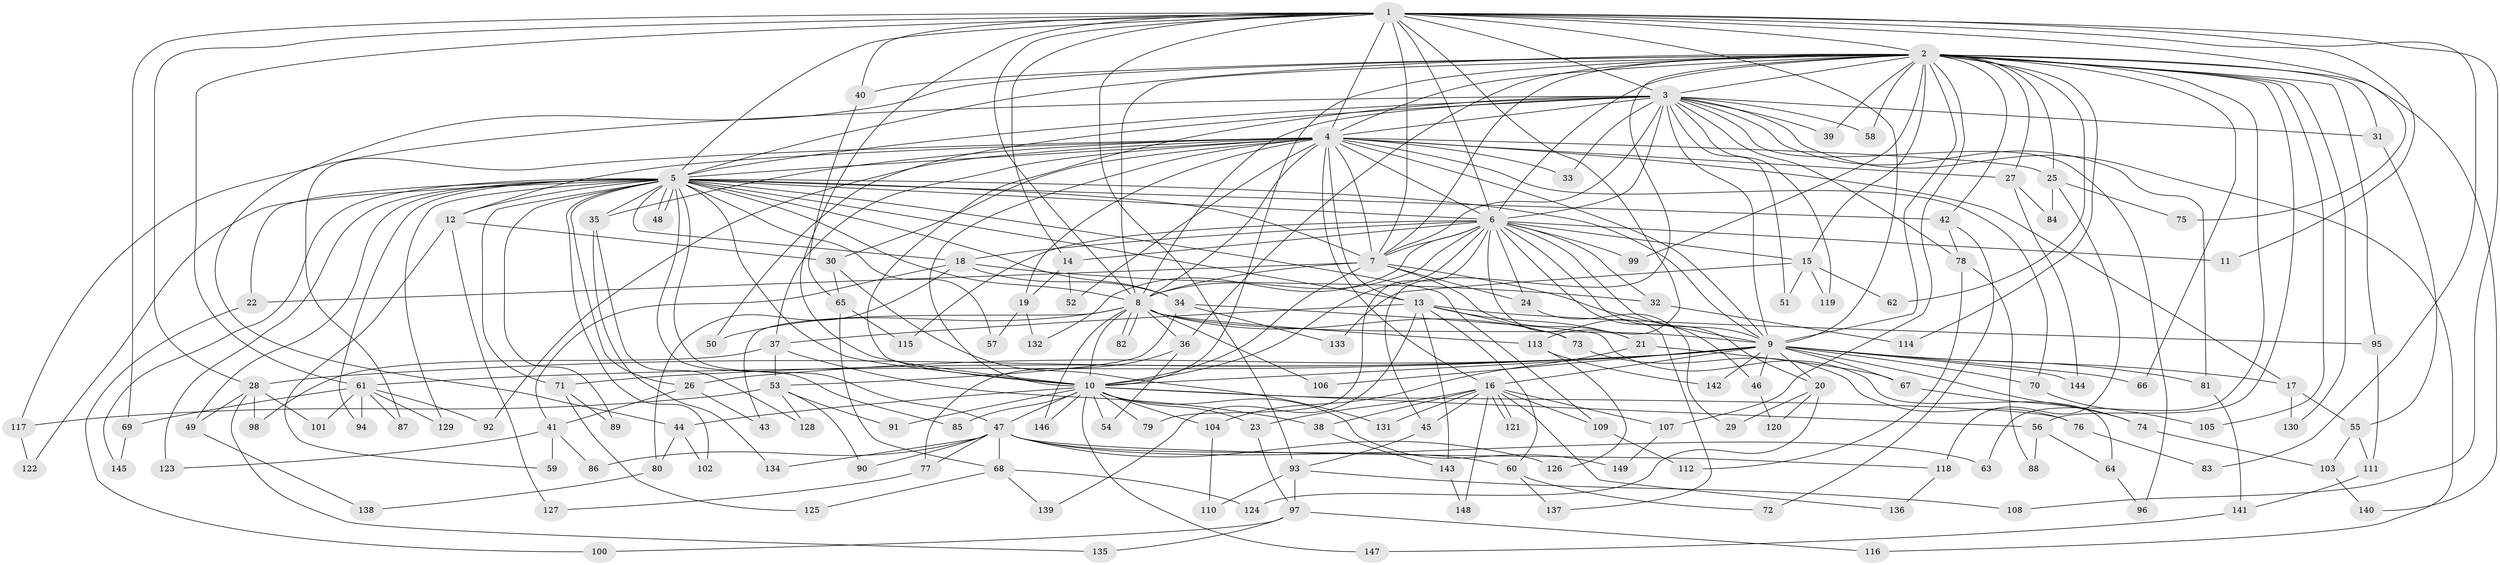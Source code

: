 // Generated by graph-tools (version 1.1) at 2025/49/03/09/25 03:49:40]
// undirected, 149 vertices, 323 edges
graph export_dot {
graph [start="1"]
  node [color=gray90,style=filled];
  1;
  2;
  3;
  4;
  5;
  6;
  7;
  8;
  9;
  10;
  11;
  12;
  13;
  14;
  15;
  16;
  17;
  18;
  19;
  20;
  21;
  22;
  23;
  24;
  25;
  26;
  27;
  28;
  29;
  30;
  31;
  32;
  33;
  34;
  35;
  36;
  37;
  38;
  39;
  40;
  41;
  42;
  43;
  44;
  45;
  46;
  47;
  48;
  49;
  50;
  51;
  52;
  53;
  54;
  55;
  56;
  57;
  58;
  59;
  60;
  61;
  62;
  63;
  64;
  65;
  66;
  67;
  68;
  69;
  70;
  71;
  72;
  73;
  74;
  75;
  76;
  77;
  78;
  79;
  80;
  81;
  82;
  83;
  84;
  85;
  86;
  87;
  88;
  89;
  90;
  91;
  92;
  93;
  94;
  95;
  96;
  97;
  98;
  99;
  100;
  101;
  102;
  103;
  104;
  105;
  106;
  107;
  108;
  109;
  110;
  111;
  112;
  113;
  114;
  115;
  116;
  117;
  118;
  119;
  120;
  121;
  122;
  123;
  124;
  125;
  126;
  127;
  128;
  129;
  130;
  131;
  132;
  133;
  134;
  135;
  136;
  137;
  138;
  139;
  140;
  141;
  142;
  143;
  144;
  145;
  146;
  147;
  148;
  149;
  1 -- 2;
  1 -- 3;
  1 -- 4;
  1 -- 5;
  1 -- 6;
  1 -- 7;
  1 -- 8;
  1 -- 9;
  1 -- 10;
  1 -- 11;
  1 -- 14;
  1 -- 28;
  1 -- 40;
  1 -- 61;
  1 -- 69;
  1 -- 75;
  1 -- 83;
  1 -- 93;
  1 -- 108;
  1 -- 113;
  2 -- 3;
  2 -- 4;
  2 -- 5;
  2 -- 6;
  2 -- 7;
  2 -- 8;
  2 -- 9;
  2 -- 10;
  2 -- 15;
  2 -- 25;
  2 -- 27;
  2 -- 31;
  2 -- 36;
  2 -- 39;
  2 -- 40;
  2 -- 42;
  2 -- 44;
  2 -- 45;
  2 -- 56;
  2 -- 58;
  2 -- 62;
  2 -- 63;
  2 -- 66;
  2 -- 95;
  2 -- 99;
  2 -- 105;
  2 -- 107;
  2 -- 114;
  2 -- 130;
  2 -- 140;
  3 -- 4;
  3 -- 5;
  3 -- 6;
  3 -- 7;
  3 -- 8;
  3 -- 9;
  3 -- 10;
  3 -- 31;
  3 -- 33;
  3 -- 39;
  3 -- 50;
  3 -- 51;
  3 -- 58;
  3 -- 78;
  3 -- 81;
  3 -- 96;
  3 -- 116;
  3 -- 117;
  3 -- 119;
  4 -- 5;
  4 -- 6;
  4 -- 7;
  4 -- 8;
  4 -- 9;
  4 -- 10;
  4 -- 12;
  4 -- 13;
  4 -- 16;
  4 -- 17;
  4 -- 19;
  4 -- 25;
  4 -- 27;
  4 -- 30;
  4 -- 33;
  4 -- 35;
  4 -- 37;
  4 -- 52;
  4 -- 70;
  4 -- 87;
  4 -- 92;
  5 -- 6;
  5 -- 7;
  5 -- 8;
  5 -- 9;
  5 -- 10;
  5 -- 12;
  5 -- 13;
  5 -- 18;
  5 -- 22;
  5 -- 26;
  5 -- 34;
  5 -- 35;
  5 -- 42;
  5 -- 47;
  5 -- 48;
  5 -- 48;
  5 -- 49;
  5 -- 57;
  5 -- 71;
  5 -- 85;
  5 -- 89;
  5 -- 94;
  5 -- 102;
  5 -- 109;
  5 -- 122;
  5 -- 123;
  5 -- 129;
  5 -- 145;
  6 -- 7;
  6 -- 8;
  6 -- 9;
  6 -- 10;
  6 -- 11;
  6 -- 14;
  6 -- 15;
  6 -- 18;
  6 -- 20;
  6 -- 24;
  6 -- 32;
  6 -- 46;
  6 -- 79;
  6 -- 99;
  6 -- 115;
  6 -- 132;
  6 -- 137;
  7 -- 8;
  7 -- 9;
  7 -- 10;
  7 -- 21;
  7 -- 22;
  7 -- 24;
  8 -- 9;
  8 -- 10;
  8 -- 36;
  8 -- 43;
  8 -- 50;
  8 -- 73;
  8 -- 82;
  8 -- 82;
  8 -- 106;
  8 -- 113;
  8 -- 146;
  9 -- 10;
  9 -- 16;
  9 -- 17;
  9 -- 20;
  9 -- 26;
  9 -- 28;
  9 -- 46;
  9 -- 61;
  9 -- 66;
  9 -- 67;
  9 -- 70;
  9 -- 71;
  9 -- 74;
  9 -- 81;
  9 -- 106;
  9 -- 142;
  9 -- 144;
  10 -- 23;
  10 -- 44;
  10 -- 47;
  10 -- 54;
  10 -- 56;
  10 -- 76;
  10 -- 79;
  10 -- 85;
  10 -- 91;
  10 -- 104;
  10 -- 146;
  10 -- 147;
  10 -- 149;
  12 -- 30;
  12 -- 59;
  12 -- 127;
  13 -- 21;
  13 -- 37;
  13 -- 60;
  13 -- 73;
  13 -- 95;
  13 -- 139;
  13 -- 143;
  14 -- 19;
  14 -- 52;
  15 -- 51;
  15 -- 62;
  15 -- 119;
  15 -- 133;
  16 -- 23;
  16 -- 38;
  16 -- 45;
  16 -- 107;
  16 -- 109;
  16 -- 121;
  16 -- 121;
  16 -- 131;
  16 -- 136;
  16 -- 148;
  17 -- 55;
  17 -- 130;
  18 -- 32;
  18 -- 34;
  18 -- 41;
  18 -- 80;
  19 -- 57;
  19 -- 132;
  20 -- 29;
  20 -- 120;
  20 -- 124;
  21 -- 67;
  21 -- 104;
  22 -- 100;
  23 -- 97;
  24 -- 29;
  25 -- 75;
  25 -- 84;
  25 -- 118;
  26 -- 41;
  26 -- 43;
  27 -- 84;
  27 -- 144;
  28 -- 49;
  28 -- 98;
  28 -- 101;
  28 -- 135;
  30 -- 65;
  30 -- 131;
  31 -- 55;
  32 -- 114;
  34 -- 53;
  34 -- 64;
  34 -- 133;
  35 -- 128;
  35 -- 134;
  36 -- 54;
  36 -- 77;
  37 -- 38;
  37 -- 53;
  37 -- 98;
  38 -- 143;
  40 -- 65;
  41 -- 59;
  41 -- 86;
  41 -- 123;
  42 -- 72;
  42 -- 78;
  44 -- 80;
  44 -- 102;
  45 -- 93;
  46 -- 120;
  47 -- 60;
  47 -- 63;
  47 -- 68;
  47 -- 77;
  47 -- 86;
  47 -- 90;
  47 -- 118;
  47 -- 126;
  47 -- 134;
  49 -- 138;
  53 -- 90;
  53 -- 91;
  53 -- 117;
  53 -- 128;
  55 -- 103;
  55 -- 111;
  56 -- 64;
  56 -- 88;
  60 -- 72;
  60 -- 137;
  61 -- 69;
  61 -- 87;
  61 -- 92;
  61 -- 94;
  61 -- 101;
  61 -- 129;
  64 -- 96;
  65 -- 68;
  65 -- 115;
  67 -- 74;
  68 -- 124;
  68 -- 125;
  68 -- 139;
  69 -- 145;
  70 -- 105;
  71 -- 89;
  71 -- 125;
  73 -- 76;
  74 -- 103;
  76 -- 83;
  77 -- 127;
  78 -- 88;
  78 -- 112;
  80 -- 138;
  81 -- 141;
  93 -- 97;
  93 -- 108;
  93 -- 110;
  95 -- 111;
  97 -- 100;
  97 -- 116;
  97 -- 135;
  103 -- 140;
  104 -- 110;
  107 -- 149;
  109 -- 112;
  111 -- 141;
  113 -- 126;
  113 -- 142;
  117 -- 122;
  118 -- 136;
  141 -- 147;
  143 -- 148;
}
